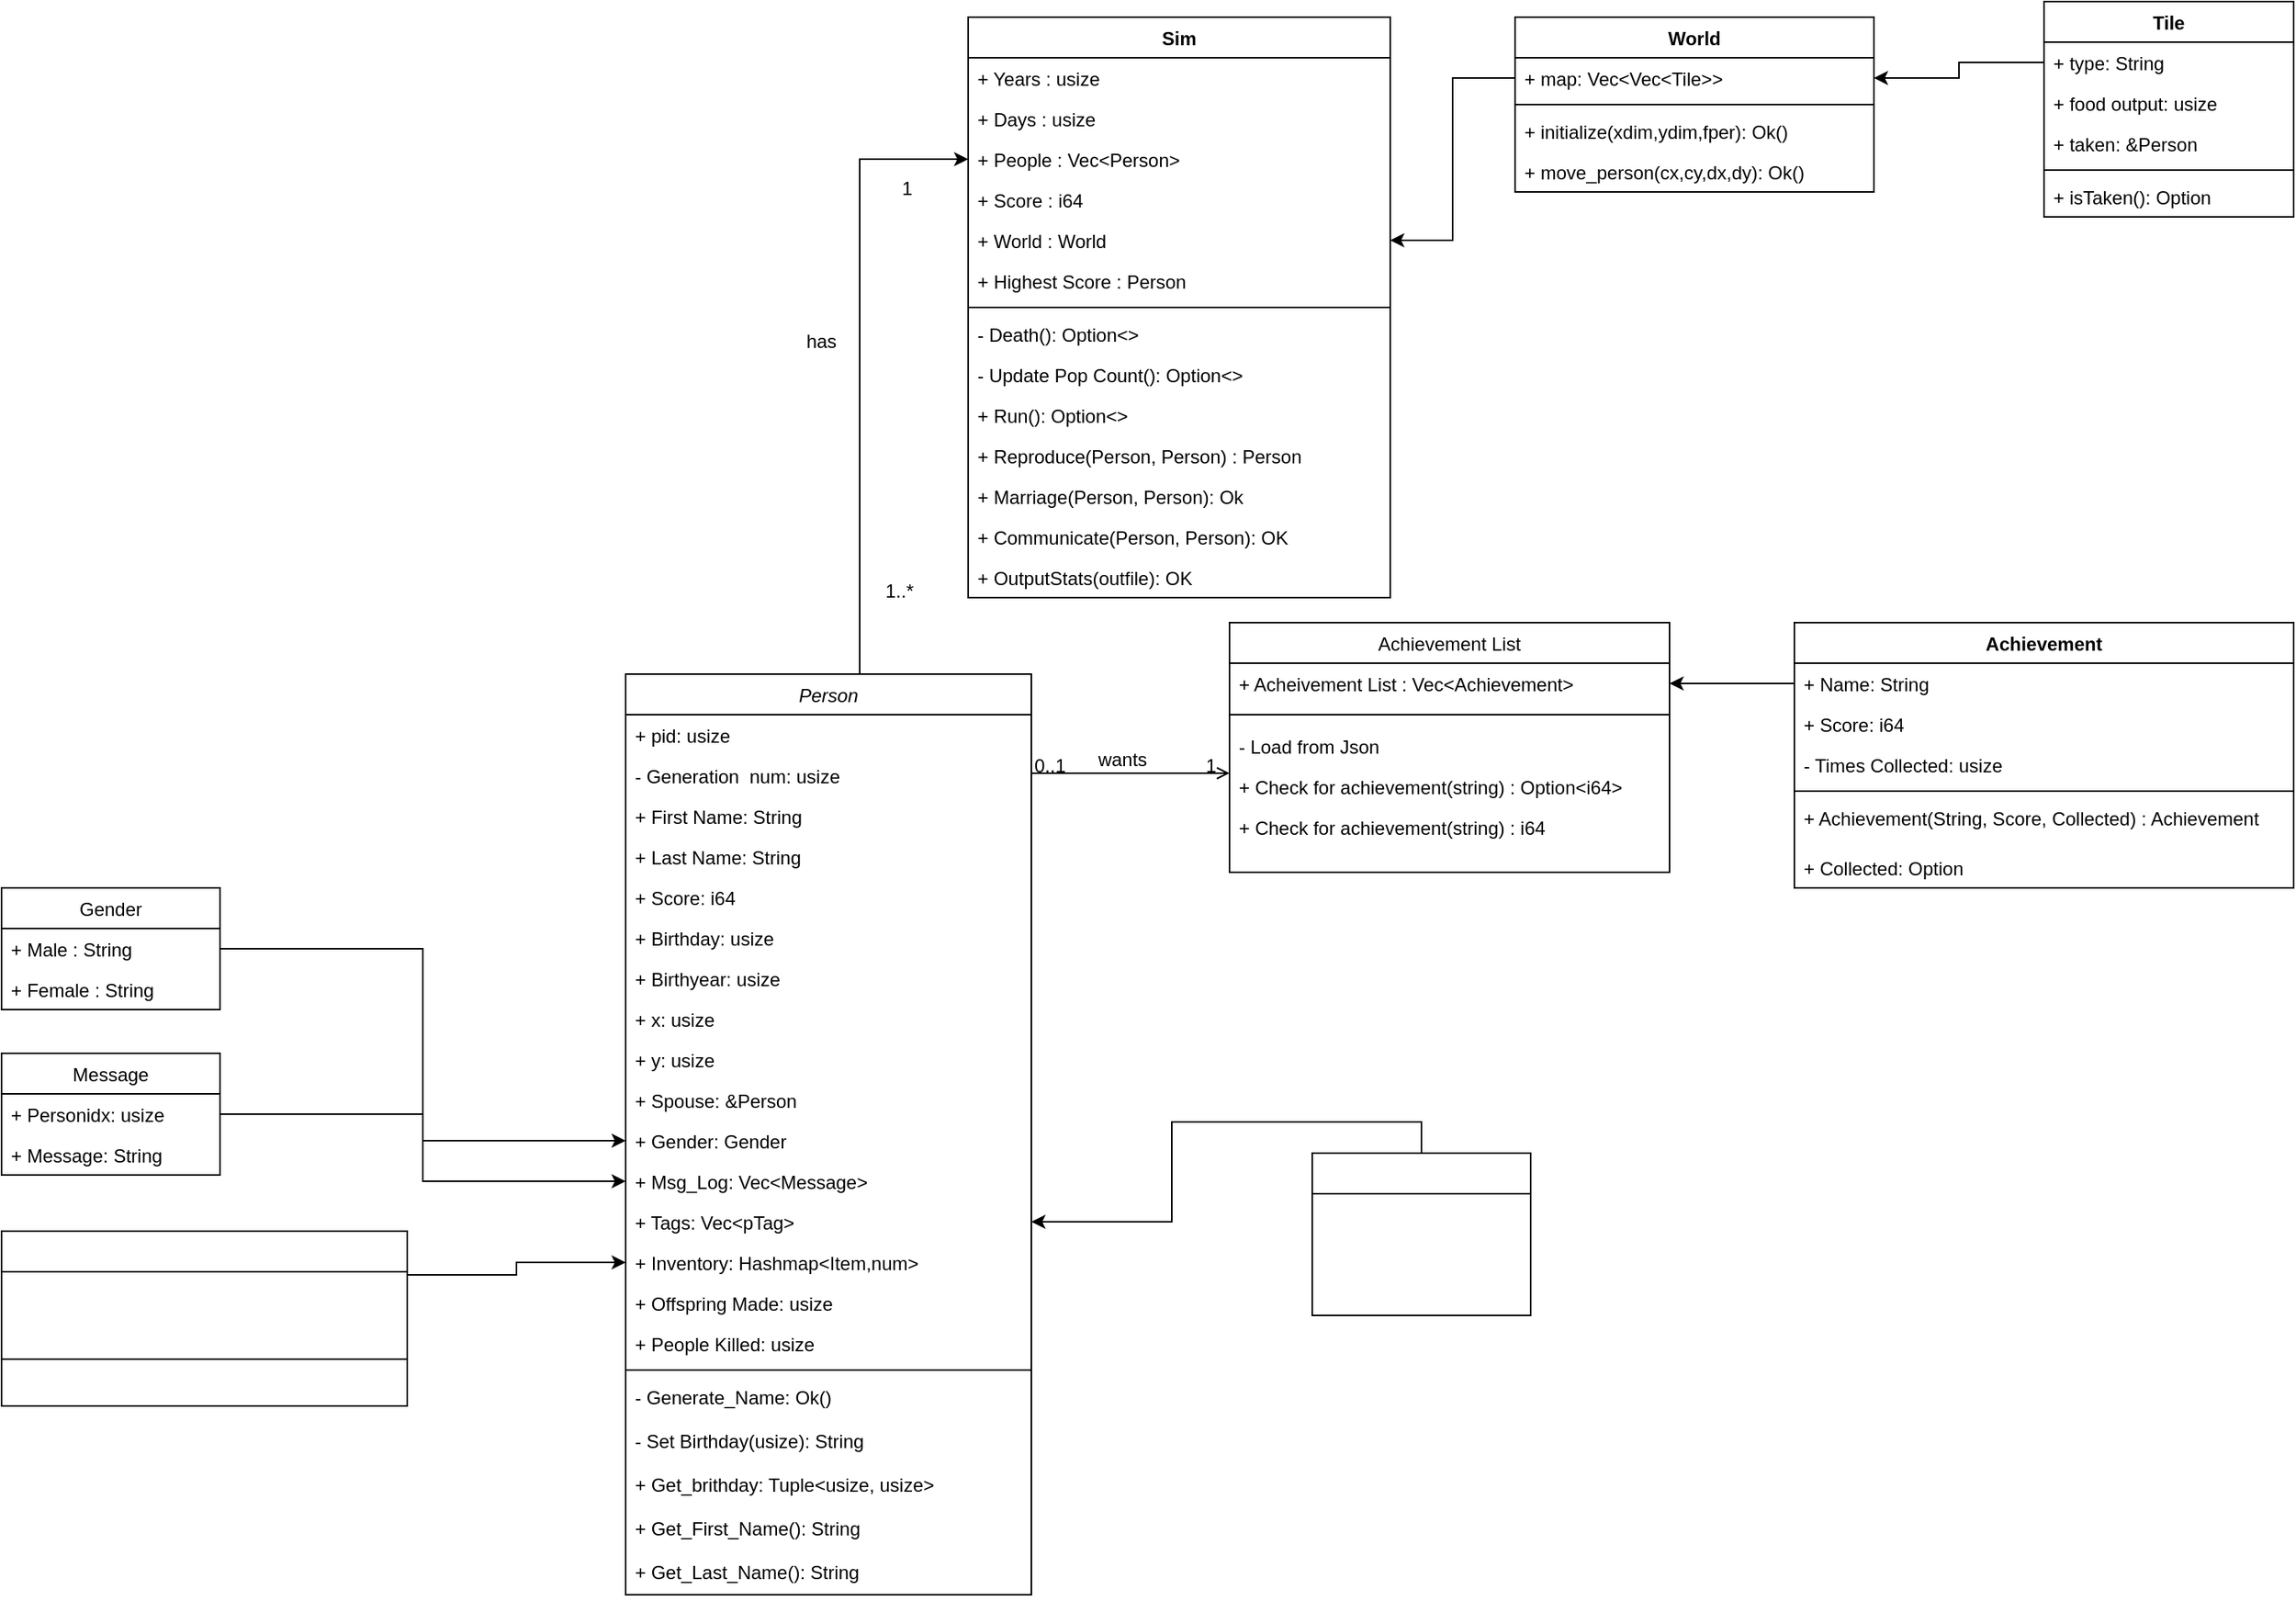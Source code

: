 <mxfile version="16.5.1" type="device" pages="6"><diagram id="C5RBs43oDa-KdzZeNtuy" name="Classes"><mxGraphModel dx="2249" dy="2026" grid="1" gridSize="10" guides="1" tooltips="1" connect="1" arrows="1" fold="1" page="1" pageScale="1" pageWidth="827" pageHeight="1169" math="0" shadow="0"><root><mxCell id="WIyWlLk6GJQsqaUBKTNV-0"/><mxCell id="WIyWlLk6GJQsqaUBKTNV-1" parent="WIyWlLk6GJQsqaUBKTNV-0"/><mxCell id="4H0dBuu5tV5vZmvH8V2F-3" style="edgeStyle=orthogonalEdgeStyle;rounded=0;orthogonalLoop=1;jettySize=auto;html=1;exitX=0.5;exitY=0;exitDx=0;exitDy=0;entryX=0;entryY=0.5;entryDx=0;entryDy=0;" parent="WIyWlLk6GJQsqaUBKTNV-1" source="zkfFHV4jXpPFQw0GAbJ--0" target="B9x6qg29VrSmZcoj97vU-24" edge="1"><mxGeometry relative="1" as="geometry"><Array as="points"><mxPoint x="330" y="-177"/></Array></mxGeometry></mxCell><mxCell id="zkfFHV4jXpPFQw0GAbJ--0" value="Person" style="swimlane;fontStyle=2;align=center;verticalAlign=top;childLayout=stackLayout;horizontal=1;startSize=26;horizontalStack=0;resizeParent=1;resizeLast=0;collapsible=1;marginBottom=0;rounded=0;shadow=0;strokeWidth=1;" parent="WIyWlLk6GJQsqaUBKTNV-1" vertex="1"><mxGeometry x="180" y="153" width="260" height="590" as="geometry"><mxRectangle x="230" y="140" width="160" height="26" as="alternateBounds"/></mxGeometry></mxCell><mxCell id="lO1jTTlKHXToJG3iWUfu-11" value="+ pid: usize" style="text;align=left;verticalAlign=top;spacingLeft=4;spacingRight=4;overflow=hidden;rotatable=0;points=[[0,0.5],[1,0.5]];portConstraint=eastwest;rounded=0;shadow=0;html=0;" parent="zkfFHV4jXpPFQw0GAbJ--0" vertex="1"><mxGeometry y="26" width="260" height="26" as="geometry"/></mxCell><mxCell id="B9x6qg29VrSmZcoj97vU-11" value="- Generation  num: usize" style="text;align=left;verticalAlign=top;spacingLeft=4;spacingRight=4;overflow=hidden;rotatable=0;points=[[0,0.5],[1,0.5]];portConstraint=eastwest;rounded=0;shadow=0;html=0;" parent="zkfFHV4jXpPFQw0GAbJ--0" vertex="1"><mxGeometry y="52" width="260" height="26" as="geometry"/></mxCell><mxCell id="zkfFHV4jXpPFQw0GAbJ--1" value="+ First Name: String" style="text;align=left;verticalAlign=top;spacingLeft=4;spacingRight=4;overflow=hidden;rotatable=0;points=[[0,0.5],[1,0.5]];portConstraint=eastwest;" parent="zkfFHV4jXpPFQw0GAbJ--0" vertex="1"><mxGeometry y="78" width="260" height="26" as="geometry"/></mxCell><mxCell id="zkfFHV4jXpPFQw0GAbJ--2" value="+ Last Name: String" style="text;align=left;verticalAlign=top;spacingLeft=4;spacingRight=4;overflow=hidden;rotatable=0;points=[[0,0.5],[1,0.5]];portConstraint=eastwest;rounded=0;shadow=0;html=0;" parent="zkfFHV4jXpPFQw0GAbJ--0" vertex="1"><mxGeometry y="104" width="260" height="26" as="geometry"/></mxCell><mxCell id="zkfFHV4jXpPFQw0GAbJ--3" value="+ Score: i64" style="text;align=left;verticalAlign=top;spacingLeft=4;spacingRight=4;overflow=hidden;rotatable=0;points=[[0,0.5],[1,0.5]];portConstraint=eastwest;rounded=0;shadow=0;html=0;" parent="zkfFHV4jXpPFQw0GAbJ--0" vertex="1"><mxGeometry y="130" width="260" height="26" as="geometry"/></mxCell><mxCell id="B9x6qg29VrSmZcoj97vU-26" value="+ Birthday: usize" style="text;align=left;verticalAlign=top;spacingLeft=4;spacingRight=4;overflow=hidden;rotatable=0;points=[[0,0.5],[1,0.5]];portConstraint=eastwest;rounded=0;shadow=0;html=0;" parent="zkfFHV4jXpPFQw0GAbJ--0" vertex="1"><mxGeometry y="156" width="260" height="26" as="geometry"/></mxCell><mxCell id="B9x6qg29VrSmZcoj97vU-27" value="+ Birthyear: usize" style="text;align=left;verticalAlign=top;spacingLeft=4;spacingRight=4;overflow=hidden;rotatable=0;points=[[0,0.5],[1,0.5]];portConstraint=eastwest;rounded=0;shadow=0;html=0;" parent="zkfFHV4jXpPFQw0GAbJ--0" vertex="1"><mxGeometry y="182" width="260" height="26" as="geometry"/></mxCell><mxCell id="4H0dBuu5tV5vZmvH8V2F-8" value="+ x: usize" style="text;align=left;verticalAlign=top;spacingLeft=4;spacingRight=4;overflow=hidden;rotatable=0;points=[[0,0.5],[1,0.5]];portConstraint=eastwest;" parent="zkfFHV4jXpPFQw0GAbJ--0" vertex="1"><mxGeometry y="208" width="260" height="26" as="geometry"/></mxCell><mxCell id="4H0dBuu5tV5vZmvH8V2F-9" value="+ y: usize" style="text;align=left;verticalAlign=top;spacingLeft=4;spacingRight=4;overflow=hidden;rotatable=0;points=[[0,0.5],[1,0.5]];portConstraint=eastwest;" parent="zkfFHV4jXpPFQw0GAbJ--0" vertex="1"><mxGeometry y="234" width="260" height="26" as="geometry"/></mxCell><mxCell id="B9x6qg29VrSmZcoj97vU-33" value="+ Spouse: &amp;Person" style="text;align=left;verticalAlign=top;spacingLeft=4;spacingRight=4;overflow=hidden;rotatable=0;points=[[0,0.5],[1,0.5]];portConstraint=eastwest;rounded=0;shadow=0;html=0;" parent="zkfFHV4jXpPFQw0GAbJ--0" vertex="1"><mxGeometry y="260" width="260" height="26" as="geometry"/></mxCell><mxCell id="B9x6qg29VrSmZcoj97vU-42" value="+ Gender: Gender" style="text;strokeColor=none;fillColor=none;align=left;verticalAlign=top;spacingLeft=4;spacingRight=4;overflow=hidden;rotatable=0;points=[[0,0.5],[1,0.5]];portConstraint=eastwest;" parent="zkfFHV4jXpPFQw0GAbJ--0" vertex="1"><mxGeometry y="286" width="260" height="26" as="geometry"/></mxCell><mxCell id="imCDhhFIm7qoO2-DQUmg-0" value="+ Msg_Log: Vec&lt;Message&gt;" style="text;strokeColor=none;fillColor=none;align=left;verticalAlign=top;spacingLeft=4;spacingRight=4;overflow=hidden;rotatable=0;points=[[0,0.5],[1,0.5]];portConstraint=eastwest;" parent="zkfFHV4jXpPFQw0GAbJ--0" vertex="1"><mxGeometry y="312" width="260" height="26" as="geometry"/></mxCell><mxCell id="eu68-THiSZPoN81XYjgA-4" value="+ Tags: Vec&lt;pTag&gt;" style="text;strokeColor=none;fillColor=none;align=left;verticalAlign=top;spacingLeft=4;spacingRight=4;overflow=hidden;rotatable=0;points=[[0,0.5],[1,0.5]];portConstraint=eastwest;" parent="zkfFHV4jXpPFQw0GAbJ--0" vertex="1"><mxGeometry y="338" width="260" height="26" as="geometry"/></mxCell><mxCell id="lO1jTTlKHXToJG3iWUfu-8" value="+ Inventory: Hashmap&lt;Item,num&gt;" style="text;strokeColor=none;fillColor=none;align=left;verticalAlign=top;spacingLeft=4;spacingRight=4;overflow=hidden;rotatable=0;points=[[0,0.5],[1,0.5]];portConstraint=eastwest;" parent="zkfFHV4jXpPFQw0GAbJ--0" vertex="1"><mxGeometry y="364" width="260" height="26" as="geometry"/></mxCell><mxCell id="w4_vxK_BvMbKeM4zjPSG-0" value="+ Offspring Made: usize" style="text;strokeColor=none;fillColor=none;align=left;verticalAlign=top;spacingLeft=4;spacingRight=4;overflow=hidden;rotatable=0;points=[[0,0.5],[1,0.5]];portConstraint=eastwest;" parent="zkfFHV4jXpPFQw0GAbJ--0" vertex="1"><mxGeometry y="390" width="260" height="26" as="geometry"/></mxCell><mxCell id="w4_vxK_BvMbKeM4zjPSG-1" value="+ People Killed: usize" style="text;strokeColor=none;fillColor=none;align=left;verticalAlign=top;spacingLeft=4;spacingRight=4;overflow=hidden;rotatable=0;points=[[0,0.5],[1,0.5]];portConstraint=eastwest;" parent="zkfFHV4jXpPFQw0GAbJ--0" vertex="1"><mxGeometry y="416" width="260" height="26" as="geometry"/></mxCell><mxCell id="zkfFHV4jXpPFQw0GAbJ--4" value="" style="line;html=1;strokeWidth=1;align=left;verticalAlign=middle;spacingTop=-1;spacingLeft=3;spacingRight=3;rotatable=0;labelPosition=right;points=[];portConstraint=eastwest;" parent="zkfFHV4jXpPFQw0GAbJ--0" vertex="1"><mxGeometry y="442" width="260" height="8" as="geometry"/></mxCell><mxCell id="NzAm6m7w5a66NoYpk-Mf-2" value="- Generate_Name: Ok()" style="text;align=left;verticalAlign=top;spacingLeft=4;spacingRight=4;overflow=hidden;rotatable=0;points=[[0,0.5],[1,0.5]];portConstraint=eastwest;" parent="zkfFHV4jXpPFQw0GAbJ--0" vertex="1"><mxGeometry y="450" width="260" height="28" as="geometry"/></mxCell><mxCell id="NzAm6m7w5a66NoYpk-Mf-3" value="- Set Birthday(usize): String" style="text;align=left;verticalAlign=top;spacingLeft=4;spacingRight=4;overflow=hidden;rotatable=0;points=[[0,0.5],[1,0.5]];portConstraint=eastwest;" parent="zkfFHV4jXpPFQw0GAbJ--0" vertex="1"><mxGeometry y="478" width="260" height="28" as="geometry"/></mxCell><mxCell id="NzAm6m7w5a66NoYpk-Mf-4" value="+ Get_brithday: Tuple&lt;usize, usize&gt;" style="text;align=left;verticalAlign=top;spacingLeft=4;spacingRight=4;overflow=hidden;rotatable=0;points=[[0,0.5],[1,0.5]];portConstraint=eastwest;" parent="zkfFHV4jXpPFQw0GAbJ--0" vertex="1"><mxGeometry y="506" width="260" height="28" as="geometry"/></mxCell><mxCell id="zkfFHV4jXpPFQw0GAbJ--5" value="+ Get_First_Name(): String" style="text;align=left;verticalAlign=top;spacingLeft=4;spacingRight=4;overflow=hidden;rotatable=0;points=[[0,0.5],[1,0.5]];portConstraint=eastwest;" parent="zkfFHV4jXpPFQw0GAbJ--0" vertex="1"><mxGeometry y="534" width="260" height="28" as="geometry"/></mxCell><mxCell id="B9x6qg29VrSmZcoj97vU-28" value="+ Get_Last_Name(): String" style="text;align=left;verticalAlign=top;spacingLeft=4;spacingRight=4;overflow=hidden;rotatable=0;points=[[0,0.5],[1,0.5]];portConstraint=eastwest;" parent="zkfFHV4jXpPFQw0GAbJ--0" vertex="1"><mxGeometry y="562" width="260" height="28" as="geometry"/></mxCell><mxCell id="zkfFHV4jXpPFQw0GAbJ--17" value="Achievement List" style="swimlane;fontStyle=0;align=center;verticalAlign=top;childLayout=stackLayout;horizontal=1;startSize=26;horizontalStack=0;resizeParent=1;resizeLast=0;collapsible=1;marginBottom=0;rounded=0;shadow=0;strokeWidth=1;" parent="WIyWlLk6GJQsqaUBKTNV-1" vertex="1"><mxGeometry x="567" y="120" width="282" height="160" as="geometry"><mxRectangle x="550" y="140" width="160" height="26" as="alternateBounds"/></mxGeometry></mxCell><mxCell id="zkfFHV4jXpPFQw0GAbJ--18" value="+ Acheivement List : Vec&lt;Achievement&gt;" style="text;align=left;verticalAlign=top;spacingLeft=4;spacingRight=4;overflow=hidden;rotatable=0;points=[[0,0.5],[1,0.5]];portConstraint=eastwest;" parent="zkfFHV4jXpPFQw0GAbJ--17" vertex="1"><mxGeometry y="26" width="282" height="26" as="geometry"/></mxCell><mxCell id="zkfFHV4jXpPFQw0GAbJ--23" value="" style="line;html=1;strokeWidth=1;align=left;verticalAlign=middle;spacingTop=-1;spacingLeft=3;spacingRight=3;rotatable=0;labelPosition=right;points=[];portConstraint=eastwest;" parent="zkfFHV4jXpPFQw0GAbJ--17" vertex="1"><mxGeometry y="52" width="282" height="14" as="geometry"/></mxCell><mxCell id="zkfFHV4jXpPFQw0GAbJ--24" value="- Load from Json" style="text;align=left;verticalAlign=top;spacingLeft=4;spacingRight=4;overflow=hidden;rotatable=0;points=[[0,0.5],[1,0.5]];portConstraint=eastwest;" parent="zkfFHV4jXpPFQw0GAbJ--17" vertex="1"><mxGeometry y="66" width="282" height="26" as="geometry"/></mxCell><mxCell id="zkfFHV4jXpPFQw0GAbJ--25" value="+ Check for achievement(string) : Option&lt;i64&gt;&#10;  " style="text;align=left;verticalAlign=top;spacingLeft=4;spacingRight=4;overflow=hidden;rotatable=0;points=[[0,0.5],[1,0.5]];portConstraint=eastwest;" parent="zkfFHV4jXpPFQw0GAbJ--17" vertex="1"><mxGeometry y="92" width="282" height="26" as="geometry"/></mxCell><mxCell id="B9x6qg29VrSmZcoj97vU-1" value="+ Check for achievement(string) : i64  " style="text;align=left;verticalAlign=top;spacingLeft=4;spacingRight=4;overflow=hidden;rotatable=0;points=[[0,0.5],[1,0.5]];portConstraint=eastwest;" parent="zkfFHV4jXpPFQw0GAbJ--17" vertex="1"><mxGeometry y="118" width="282" height="26" as="geometry"/></mxCell><mxCell id="zkfFHV4jXpPFQw0GAbJ--26" value="" style="endArrow=open;shadow=0;strokeWidth=1;rounded=0;endFill=1;edgeStyle=elbowEdgeStyle;elbow=vertical;" parent="WIyWlLk6GJQsqaUBKTNV-1" source="zkfFHV4jXpPFQw0GAbJ--0" target="zkfFHV4jXpPFQw0GAbJ--17" edge="1"><mxGeometry x="0.5" y="41" relative="1" as="geometry"><mxPoint x="380" y="192" as="sourcePoint"/><mxPoint x="540" y="192" as="targetPoint"/><mxPoint x="-40" y="32" as="offset"/></mxGeometry></mxCell><mxCell id="zkfFHV4jXpPFQw0GAbJ--27" value="0..1" style="resizable=0;align=left;verticalAlign=bottom;labelBackgroundColor=none;fontSize=12;" parent="zkfFHV4jXpPFQw0GAbJ--26" connectable="0" vertex="1"><mxGeometry x="-1" relative="1" as="geometry"><mxPoint y="4" as="offset"/></mxGeometry></mxCell><mxCell id="zkfFHV4jXpPFQw0GAbJ--28" value="1" style="resizable=0;align=right;verticalAlign=bottom;labelBackgroundColor=none;fontSize=12;" parent="zkfFHV4jXpPFQw0GAbJ--26" connectable="0" vertex="1"><mxGeometry x="1" relative="1" as="geometry"><mxPoint x="-7" y="4" as="offset"/></mxGeometry></mxCell><mxCell id="zkfFHV4jXpPFQw0GAbJ--29" value="wants&lt;br&gt;" style="text;html=1;resizable=0;points=[];;align=center;verticalAlign=middle;labelBackgroundColor=none;rounded=0;shadow=0;strokeWidth=1;fontSize=12;" parent="zkfFHV4jXpPFQw0GAbJ--26" vertex="1" connectable="0"><mxGeometry x="0.5" y="49" relative="1" as="geometry"><mxPoint x="-38" y="40" as="offset"/></mxGeometry></mxCell><mxCell id="B9x6qg29VrSmZcoj97vU-2" value="Achievement" style="swimlane;fontStyle=1;align=center;verticalAlign=top;childLayout=stackLayout;horizontal=1;startSize=26;horizontalStack=0;resizeParent=1;resizeParentMax=0;resizeLast=0;collapsible=1;marginBottom=0;" parent="WIyWlLk6GJQsqaUBKTNV-1" vertex="1"><mxGeometry x="929" y="120" width="320" height="170" as="geometry"><mxRectangle x="840" y="150" width="110" height="26" as="alternateBounds"/></mxGeometry></mxCell><mxCell id="B9x6qg29VrSmZcoj97vU-3" value="+ Name: String" style="text;strokeColor=none;fillColor=none;align=left;verticalAlign=top;spacingLeft=4;spacingRight=4;overflow=hidden;rotatable=0;points=[[0,0.5],[1,0.5]];portConstraint=eastwest;" parent="B9x6qg29VrSmZcoj97vU-2" vertex="1"><mxGeometry y="26" width="320" height="26" as="geometry"/></mxCell><mxCell id="B9x6qg29VrSmZcoj97vU-6" value="+ Score: i64" style="text;strokeColor=none;fillColor=none;align=left;verticalAlign=top;spacingLeft=4;spacingRight=4;overflow=hidden;rotatable=0;points=[[0,0.5],[1,0.5]];portConstraint=eastwest;" parent="B9x6qg29VrSmZcoj97vU-2" vertex="1"><mxGeometry y="52" width="320" height="26" as="geometry"/></mxCell><mxCell id="B9x6qg29VrSmZcoj97vU-7" value="- Times Collected: usize" style="text;strokeColor=none;fillColor=none;align=left;verticalAlign=top;spacingLeft=4;spacingRight=4;overflow=hidden;rotatable=0;points=[[0,0.5],[1,0.5]];portConstraint=eastwest;" parent="B9x6qg29VrSmZcoj97vU-2" vertex="1"><mxGeometry y="78" width="320" height="26" as="geometry"/></mxCell><mxCell id="B9x6qg29VrSmZcoj97vU-4" value="" style="line;strokeWidth=1;fillColor=none;align=left;verticalAlign=middle;spacingTop=-1;spacingLeft=3;spacingRight=3;rotatable=0;labelPosition=right;points=[];portConstraint=eastwest;" parent="B9x6qg29VrSmZcoj97vU-2" vertex="1"><mxGeometry y="104" width="320" height="8" as="geometry"/></mxCell><mxCell id="B9x6qg29VrSmZcoj97vU-5" value="+ Achievement(String, Score, Collected) : Achievement" style="text;strokeColor=none;fillColor=none;align=left;verticalAlign=top;spacingLeft=4;spacingRight=4;overflow=hidden;rotatable=0;points=[[0,0.5],[1,0.5]];portConstraint=eastwest;" parent="B9x6qg29VrSmZcoj97vU-2" vertex="1"><mxGeometry y="112" width="320" height="32" as="geometry"/></mxCell><mxCell id="B9x6qg29VrSmZcoj97vU-10" value="+ Collected: Option" style="text;strokeColor=none;fillColor=none;align=left;verticalAlign=top;spacingLeft=4;spacingRight=4;overflow=hidden;rotatable=0;points=[[0,0.5],[1,0.5]];portConstraint=eastwest;" parent="B9x6qg29VrSmZcoj97vU-2" vertex="1"><mxGeometry y="144" width="320" height="26" as="geometry"/></mxCell><mxCell id="B9x6qg29VrSmZcoj97vU-12" value="Sim" style="swimlane;fontStyle=1;align=center;verticalAlign=top;childLayout=stackLayout;horizontal=1;startSize=26;horizontalStack=0;resizeParent=1;resizeParentMax=0;resizeLast=0;collapsible=1;marginBottom=0;" parent="WIyWlLk6GJQsqaUBKTNV-1" vertex="1"><mxGeometry x="399.5" y="-268" width="270.5" height="372" as="geometry"/></mxCell><mxCell id="B9x6qg29VrSmZcoj97vU-13" value="+ Years : usize" style="text;strokeColor=none;fillColor=none;align=left;verticalAlign=top;spacingLeft=4;spacingRight=4;overflow=hidden;rotatable=0;points=[[0,0.5],[1,0.5]];portConstraint=eastwest;" parent="B9x6qg29VrSmZcoj97vU-12" vertex="1"><mxGeometry y="26" width="270.5" height="26" as="geometry"/></mxCell><mxCell id="B9x6qg29VrSmZcoj97vU-18" value="+ Days : usize&#10;&#10;" style="text;align=left;verticalAlign=top;spacingLeft=4;spacingRight=4;overflow=hidden;rotatable=0;points=[[0,0.5],[1,0.5]];portConstraint=eastwest;rounded=0;shadow=0;html=0;" parent="B9x6qg29VrSmZcoj97vU-12" vertex="1"><mxGeometry y="52" width="270.5" height="26" as="geometry"/></mxCell><mxCell id="B9x6qg29VrSmZcoj97vU-24" value="+ People : Vec&lt;Person&gt;&#10;" style="text;align=left;verticalAlign=top;spacingLeft=4;spacingRight=4;overflow=hidden;rotatable=0;points=[[0,0.5],[1,0.5]];portConstraint=eastwest;rounded=0;shadow=0;html=0;" parent="B9x6qg29VrSmZcoj97vU-12" vertex="1"><mxGeometry y="78" width="270.5" height="26" as="geometry"/></mxCell><mxCell id="B9x6qg29VrSmZcoj97vU-25" value="+ Score : i64" style="text;align=left;verticalAlign=top;spacingLeft=4;spacingRight=4;overflow=hidden;rotatable=0;points=[[0,0.5],[1,0.5]];portConstraint=eastwest;rounded=0;shadow=0;html=0;" parent="B9x6qg29VrSmZcoj97vU-12" vertex="1"><mxGeometry y="104" width="270.5" height="26" as="geometry"/></mxCell><mxCell id="hhVYq4g0NmVkpreXHSz7-0" value="+ World : World" style="text;align=left;verticalAlign=top;spacingLeft=4;spacingRight=4;overflow=hidden;rotatable=0;points=[[0,0.5],[1,0.5]];portConstraint=eastwest;rounded=0;shadow=0;html=0;" parent="B9x6qg29VrSmZcoj97vU-12" vertex="1"><mxGeometry y="130" width="270.5" height="26" as="geometry"/></mxCell><mxCell id="4H0dBuu5tV5vZmvH8V2F-5" value="+ Highest Score : Person" style="text;align=left;verticalAlign=top;spacingLeft=4;spacingRight=4;overflow=hidden;rotatable=0;points=[[0,0.5],[1,0.5]];portConstraint=eastwest;rounded=0;shadow=0;html=0;" parent="B9x6qg29VrSmZcoj97vU-12" vertex="1"><mxGeometry y="156" width="270.5" height="26" as="geometry"/></mxCell><mxCell id="B9x6qg29VrSmZcoj97vU-14" value="" style="line;strokeWidth=1;fillColor=none;align=left;verticalAlign=middle;spacingTop=-1;spacingLeft=3;spacingRight=3;rotatable=0;labelPosition=right;points=[];portConstraint=eastwest;" parent="B9x6qg29VrSmZcoj97vU-12" vertex="1"><mxGeometry y="182" width="270.5" height="8" as="geometry"/></mxCell><mxCell id="4H0dBuu5tV5vZmvH8V2F-6" value="- Death(): Option&lt;&gt;" style="text;strokeColor=none;fillColor=none;align=left;verticalAlign=top;spacingLeft=4;spacingRight=4;overflow=hidden;rotatable=0;points=[[0,0.5],[1,0.5]];portConstraint=eastwest;" parent="B9x6qg29VrSmZcoj97vU-12" vertex="1"><mxGeometry y="190" width="270.5" height="26" as="geometry"/></mxCell><mxCell id="4H0dBuu5tV5vZmvH8V2F-7" value="- Update Pop Count(): Option&lt;&gt;" style="text;strokeColor=none;fillColor=none;align=left;verticalAlign=top;spacingLeft=4;spacingRight=4;overflow=hidden;rotatable=0;points=[[0,0.5],[1,0.5]];portConstraint=eastwest;" parent="B9x6qg29VrSmZcoj97vU-12" vertex="1"><mxGeometry y="216" width="270.5" height="26" as="geometry"/></mxCell><mxCell id="B9x6qg29VrSmZcoj97vU-15" value="+ Run(): Option&lt;&gt;" style="text;strokeColor=none;fillColor=none;align=left;verticalAlign=top;spacingLeft=4;spacingRight=4;overflow=hidden;rotatable=0;points=[[0,0.5],[1,0.5]];portConstraint=eastwest;" parent="B9x6qg29VrSmZcoj97vU-12" vertex="1"><mxGeometry y="242" width="270.5" height="26" as="geometry"/></mxCell><mxCell id="B9x6qg29VrSmZcoj97vU-19" value="+ Reproduce(Person, Person) : Person" style="text;align=left;verticalAlign=top;spacingLeft=4;spacingRight=4;overflow=hidden;rotatable=0;points=[[0,0.5],[1,0.5]];portConstraint=eastwest;rounded=0;shadow=0;html=0;" parent="B9x6qg29VrSmZcoj97vU-12" vertex="1"><mxGeometry y="268" width="270.5" height="26" as="geometry"/></mxCell><mxCell id="B9x6qg29VrSmZcoj97vU-44" value="+ Marriage(Person, Person): Ok" style="text;strokeColor=none;fillColor=none;align=left;verticalAlign=top;spacingLeft=4;spacingRight=4;overflow=hidden;rotatable=0;points=[[0,0.5],[1,0.5]];portConstraint=eastwest;" parent="B9x6qg29VrSmZcoj97vU-12" vertex="1"><mxGeometry y="294" width="270.5" height="26" as="geometry"/></mxCell><mxCell id="B9x6qg29VrSmZcoj97vU-47" value="+ Communicate(Person, Person): OK" style="text;strokeColor=none;fillColor=none;align=left;verticalAlign=top;spacingLeft=4;spacingRight=4;overflow=hidden;rotatable=0;points=[[0,0.5],[1,0.5]];portConstraint=eastwest;" parent="B9x6qg29VrSmZcoj97vU-12" vertex="1"><mxGeometry y="320" width="270.5" height="26" as="geometry"/></mxCell><mxCell id="4H0dBuu5tV5vZmvH8V2F-4" value="+ OutputStats(outfile): OK" style="text;strokeColor=none;fillColor=none;align=left;verticalAlign=top;spacingLeft=4;spacingRight=4;overflow=hidden;rotatable=0;points=[[0,0.5],[1,0.5]];portConstraint=eastwest;" parent="B9x6qg29VrSmZcoj97vU-12" vertex="1"><mxGeometry y="346" width="270.5" height="26" as="geometry"/></mxCell><mxCell id="B9x6qg29VrSmZcoj97vU-22" value="1" style="text;html=1;align=center;verticalAlign=middle;resizable=0;points=[];autosize=1;strokeColor=none;fillColor=none;" parent="WIyWlLk6GJQsqaUBKTNV-1" vertex="1"><mxGeometry x="350" y="-168" width="20" height="20" as="geometry"/></mxCell><mxCell id="B9x6qg29VrSmZcoj97vU-23" value="1..*" style="text;html=1;align=center;verticalAlign=middle;resizable=0;points=[];autosize=1;strokeColor=none;fillColor=none;" parent="WIyWlLk6GJQsqaUBKTNV-1" vertex="1"><mxGeometry x="340" y="90" width="30" height="20" as="geometry"/></mxCell><mxCell id="B9x6qg29VrSmZcoj97vU-29" value="has" style="text;html=1;align=center;verticalAlign=middle;resizable=0;points=[];autosize=1;strokeColor=none;fillColor=none;" parent="WIyWlLk6GJQsqaUBKTNV-1" vertex="1"><mxGeometry x="290" y="-70" width="30" height="20" as="geometry"/></mxCell><mxCell id="B9x6qg29VrSmZcoj97vU-38" value="Gender" style="swimlane;fontStyle=0;childLayout=stackLayout;horizontal=1;startSize=26;fillColor=none;horizontalStack=0;resizeParent=1;resizeParentMax=0;resizeLast=0;collapsible=1;marginBottom=0;" parent="WIyWlLk6GJQsqaUBKTNV-1" vertex="1"><mxGeometry x="-220" y="290" width="140" height="78" as="geometry"/></mxCell><mxCell id="B9x6qg29VrSmZcoj97vU-39" value="+ Male : String" style="text;strokeColor=none;fillColor=none;align=left;verticalAlign=top;spacingLeft=4;spacingRight=4;overflow=hidden;rotatable=0;points=[[0,0.5],[1,0.5]];portConstraint=eastwest;" parent="B9x6qg29VrSmZcoj97vU-38" vertex="1"><mxGeometry y="26" width="140" height="26" as="geometry"/></mxCell><mxCell id="B9x6qg29VrSmZcoj97vU-40" value="+ Female : String" style="text;strokeColor=none;fillColor=none;align=left;verticalAlign=top;spacingLeft=4;spacingRight=4;overflow=hidden;rotatable=0;points=[[0,0.5],[1,0.5]];portConstraint=eastwest;" parent="B9x6qg29VrSmZcoj97vU-38" vertex="1"><mxGeometry y="52" width="140" height="26" as="geometry"/></mxCell><mxCell id="B9x6qg29VrSmZcoj97vU-43" style="edgeStyle=orthogonalEdgeStyle;rounded=0;orthogonalLoop=1;jettySize=auto;html=1;exitX=1;exitY=0.5;exitDx=0;exitDy=0;entryX=0;entryY=0.5;entryDx=0;entryDy=0;" parent="WIyWlLk6GJQsqaUBKTNV-1" source="B9x6qg29VrSmZcoj97vU-39" target="B9x6qg29VrSmZcoj97vU-42" edge="1"><mxGeometry relative="1" as="geometry"/></mxCell><mxCell id="NzAm6m7w5a66NoYpk-Mf-1" style="edgeStyle=orthogonalEdgeStyle;rounded=0;orthogonalLoop=1;jettySize=auto;html=1;exitX=1;exitY=0.5;exitDx=0;exitDy=0;entryX=0;entryY=0.5;entryDx=0;entryDy=0;" parent="WIyWlLk6GJQsqaUBKTNV-1" source="B9x6qg29VrSmZcoj97vU-49" target="imCDhhFIm7qoO2-DQUmg-0" edge="1"><mxGeometry relative="1" as="geometry"/></mxCell><mxCell id="B9x6qg29VrSmZcoj97vU-49" value="Message" style="swimlane;fontStyle=0;childLayout=stackLayout;horizontal=1;startSize=26;fillColor=none;horizontalStack=0;resizeParent=1;resizeParentMax=0;resizeLast=0;collapsible=1;marginBottom=0;" parent="WIyWlLk6GJQsqaUBKTNV-1" vertex="1"><mxGeometry x="-220" y="396" width="140" height="78" as="geometry"/></mxCell><mxCell id="B9x6qg29VrSmZcoj97vU-50" value="+ Personidx: usize" style="text;strokeColor=none;fillColor=none;align=left;verticalAlign=top;spacingLeft=4;spacingRight=4;overflow=hidden;rotatable=0;points=[[0,0.5],[1,0.5]];portConstraint=eastwest;" parent="B9x6qg29VrSmZcoj97vU-49" vertex="1"><mxGeometry y="26" width="140" height="26" as="geometry"/></mxCell><mxCell id="B9x6qg29VrSmZcoj97vU-51" value="+ Message: String" style="text;strokeColor=none;fillColor=none;align=left;verticalAlign=top;spacingLeft=4;spacingRight=4;overflow=hidden;rotatable=0;points=[[0,0.5],[1,0.5]];portConstraint=eastwest;" parent="B9x6qg29VrSmZcoj97vU-49" vertex="1"><mxGeometry y="52" width="140" height="26" as="geometry"/></mxCell><mxCell id="hhVYq4g0NmVkpreXHSz7-1" value="World" style="swimlane;fontStyle=1;align=center;verticalAlign=top;childLayout=stackLayout;horizontal=1;startSize=26;horizontalStack=0;resizeParent=1;resizeParentMax=0;resizeLast=0;collapsible=1;marginBottom=0;" parent="WIyWlLk6GJQsqaUBKTNV-1" vertex="1"><mxGeometry x="750" y="-268" width="230" height="112" as="geometry"/></mxCell><mxCell id="hhVYq4g0NmVkpreXHSz7-2" value="+ map: Vec&lt;Vec&lt;Tile&gt;&gt;" style="text;strokeColor=none;fillColor=none;align=left;verticalAlign=top;spacingLeft=4;spacingRight=4;overflow=hidden;rotatable=0;points=[[0,0.5],[1,0.5]];portConstraint=eastwest;" parent="hhVYq4g0NmVkpreXHSz7-1" vertex="1"><mxGeometry y="26" width="230" height="26" as="geometry"/></mxCell><mxCell id="hhVYq4g0NmVkpreXHSz7-3" value="" style="line;strokeWidth=1;fillColor=none;align=left;verticalAlign=middle;spacingTop=-1;spacingLeft=3;spacingRight=3;rotatable=0;labelPosition=right;points=[];portConstraint=eastwest;" parent="hhVYq4g0NmVkpreXHSz7-1" vertex="1"><mxGeometry y="52" width="230" height="8" as="geometry"/></mxCell><mxCell id="hhVYq4g0NmVkpreXHSz7-4" value="+ initialize(xdim,ydim,fper): Ok()" style="text;strokeColor=none;fillColor=none;align=left;verticalAlign=top;spacingLeft=4;spacingRight=4;overflow=hidden;rotatable=0;points=[[0,0.5],[1,0.5]];portConstraint=eastwest;" parent="hhVYq4g0NmVkpreXHSz7-1" vertex="1"><mxGeometry y="60" width="230" height="26" as="geometry"/></mxCell><mxCell id="4H0dBuu5tV5vZmvH8V2F-1" value="+ move_person(cx,cy,dx,dy): Ok()" style="text;strokeColor=none;fillColor=none;align=left;verticalAlign=top;spacingLeft=4;spacingRight=4;overflow=hidden;rotatable=0;points=[[0,0.5],[1,0.5]];portConstraint=eastwest;" parent="hhVYq4g0NmVkpreXHSz7-1" vertex="1"><mxGeometry y="86" width="230" height="26" as="geometry"/></mxCell><mxCell id="hhVYq4g0NmVkpreXHSz7-5" value="Tile" style="swimlane;fontStyle=1;align=center;verticalAlign=top;childLayout=stackLayout;horizontal=1;startSize=26;horizontalStack=0;resizeParent=1;resizeParentMax=0;resizeLast=0;collapsible=1;marginBottom=0;" parent="WIyWlLk6GJQsqaUBKTNV-1" vertex="1"><mxGeometry x="1089" y="-278" width="160" height="138" as="geometry"/></mxCell><mxCell id="hhVYq4g0NmVkpreXHSz7-10" value="+ type: String" style="text;strokeColor=none;fillColor=none;align=left;verticalAlign=top;spacingLeft=4;spacingRight=4;overflow=hidden;rotatable=0;points=[[0,0.5],[1,0.5]];portConstraint=eastwest;" parent="hhVYq4g0NmVkpreXHSz7-5" vertex="1"><mxGeometry y="26" width="160" height="26" as="geometry"/></mxCell><mxCell id="hhVYq4g0NmVkpreXHSz7-11" value="+ food output: usize" style="text;strokeColor=none;fillColor=none;align=left;verticalAlign=top;spacingLeft=4;spacingRight=4;overflow=hidden;rotatable=0;points=[[0,0.5],[1,0.5]];portConstraint=eastwest;" parent="hhVYq4g0NmVkpreXHSz7-5" vertex="1"><mxGeometry y="52" width="160" height="26" as="geometry"/></mxCell><mxCell id="hhVYq4g0NmVkpreXHSz7-12" value="+ taken: &amp;Person" style="text;strokeColor=none;fillColor=none;align=left;verticalAlign=top;spacingLeft=4;spacingRight=4;overflow=hidden;rotatable=0;points=[[0,0.5],[1,0.5]];portConstraint=eastwest;" parent="hhVYq4g0NmVkpreXHSz7-5" vertex="1"><mxGeometry y="78" width="160" height="26" as="geometry"/></mxCell><mxCell id="hhVYq4g0NmVkpreXHSz7-7" value="" style="line;strokeWidth=1;fillColor=none;align=left;verticalAlign=middle;spacingTop=-1;spacingLeft=3;spacingRight=3;rotatable=0;labelPosition=right;points=[];portConstraint=eastwest;" parent="hhVYq4g0NmVkpreXHSz7-5" vertex="1"><mxGeometry y="104" width="160" height="8" as="geometry"/></mxCell><mxCell id="hhVYq4g0NmVkpreXHSz7-8" value="+ isTaken(): Option" style="text;strokeColor=none;fillColor=none;align=left;verticalAlign=top;spacingLeft=4;spacingRight=4;overflow=hidden;rotatable=0;points=[[0,0.5],[1,0.5]];portConstraint=eastwest;" parent="hhVYq4g0NmVkpreXHSz7-5" vertex="1"><mxGeometry y="112" width="160" height="26" as="geometry"/></mxCell><mxCell id="4H0dBuu5tV5vZmvH8V2F-0" style="edgeStyle=orthogonalEdgeStyle;rounded=0;orthogonalLoop=1;jettySize=auto;html=1;exitX=0;exitY=0.5;exitDx=0;exitDy=0;entryX=1;entryY=0.5;entryDx=0;entryDy=0;" parent="WIyWlLk6GJQsqaUBKTNV-1" source="hhVYq4g0NmVkpreXHSz7-2" target="hhVYq4g0NmVkpreXHSz7-0" edge="1"><mxGeometry relative="1" as="geometry"/></mxCell><mxCell id="4H0dBuu5tV5vZmvH8V2F-2" style="edgeStyle=orthogonalEdgeStyle;rounded=0;orthogonalLoop=1;jettySize=auto;html=1;exitX=0;exitY=0.5;exitDx=0;exitDy=0;entryX=1;entryY=0.5;entryDx=0;entryDy=0;" parent="WIyWlLk6GJQsqaUBKTNV-1" source="hhVYq4g0NmVkpreXHSz7-10" target="hhVYq4g0NmVkpreXHSz7-2" edge="1"><mxGeometry relative="1" as="geometry"/></mxCell><mxCell id="B9x6qg29VrSmZcoj97vU-9" style="edgeStyle=orthogonalEdgeStyle;rounded=0;orthogonalLoop=1;jettySize=auto;html=1;exitX=0;exitY=0.5;exitDx=0;exitDy=0;entryX=1;entryY=0.5;entryDx=0;entryDy=0;" parent="WIyWlLk6GJQsqaUBKTNV-1" source="B9x6qg29VrSmZcoj97vU-3" target="zkfFHV4jXpPFQw0GAbJ--18" edge="1"><mxGeometry relative="1" as="geometry"/></mxCell><mxCell id="StLFZChWHPCaP2syb8Xn-0" style="edgeStyle=orthogonalEdgeStyle;rounded=0;orthogonalLoop=1;jettySize=auto;html=1;exitX=0.5;exitY=0;exitDx=0;exitDy=0;entryX=1;entryY=0.5;entryDx=0;entryDy=0;fontColor=#FFFFFF;" parent="WIyWlLk6GJQsqaUBKTNV-1" source="eu68-THiSZPoN81XYjgA-5" target="eu68-THiSZPoN81XYjgA-4" edge="1"><mxGeometry relative="1" as="geometry"/></mxCell><mxCell id="eu68-THiSZPoN81XYjgA-5" value="pTag" style="swimlane;fontStyle=0;childLayout=stackLayout;horizontal=1;startSize=26;fillColor=none;horizontalStack=0;resizeParent=1;resizeParentMax=0;resizeLast=0;collapsible=1;marginBottom=0;fontColor=#FFFFFF;" parent="WIyWlLk6GJQsqaUBKTNV-1" vertex="1"><mxGeometry x="620" y="460" width="140" height="104" as="geometry"/></mxCell><mxCell id="eu68-THiSZPoN81XYjgA-6" value="+ field: type" style="text;strokeColor=none;fillColor=none;align=left;verticalAlign=top;spacingLeft=4;spacingRight=4;overflow=hidden;rotatable=0;points=[[0,0.5],[1,0.5]];portConstraint=eastwest;fontColor=#FFFFFF;" parent="eu68-THiSZPoN81XYjgA-5" vertex="1"><mxGeometry y="26" width="140" height="26" as="geometry"/></mxCell><mxCell id="eu68-THiSZPoN81XYjgA-7" value="+ field: type" style="text;strokeColor=none;fillColor=none;align=left;verticalAlign=top;spacingLeft=4;spacingRight=4;overflow=hidden;rotatable=0;points=[[0,0.5],[1,0.5]];portConstraint=eastwest;fontColor=#FFFFFF;" parent="eu68-THiSZPoN81XYjgA-5" vertex="1"><mxGeometry y="52" width="140" height="26" as="geometry"/></mxCell><mxCell id="eu68-THiSZPoN81XYjgA-8" value="+ field: type" style="text;strokeColor=none;fillColor=none;align=left;verticalAlign=top;spacingLeft=4;spacingRight=4;overflow=hidden;rotatable=0;points=[[0,0.5],[1,0.5]];portConstraint=eastwest;fontColor=#FFFFFF;" parent="eu68-THiSZPoN81XYjgA-5" vertex="1"><mxGeometry y="78" width="140" height="26" as="geometry"/></mxCell><mxCell id="lO1jTTlKHXToJG3iWUfu-9" style="edgeStyle=orthogonalEdgeStyle;rounded=0;orthogonalLoop=1;jettySize=auto;html=1;exitX=1;exitY=0.25;exitDx=0;exitDy=0;fontColor=#FFFFFF;" parent="WIyWlLk6GJQsqaUBKTNV-1" source="lO1jTTlKHXToJG3iWUfu-4" target="lO1jTTlKHXToJG3iWUfu-8" edge="1"><mxGeometry relative="1" as="geometry"/></mxCell><mxCell id="lO1jTTlKHXToJG3iWUfu-4" value="Item" style="swimlane;fontStyle=1;align=center;verticalAlign=top;childLayout=stackLayout;horizontal=1;startSize=26;horizontalStack=0;resizeParent=1;resizeParentMax=0;resizeLast=0;collapsible=1;marginBottom=0;fontColor=#FFFFFF;" parent="WIyWlLk6GJQsqaUBKTNV-1" vertex="1"><mxGeometry x="-220" y="510" width="260" height="112" as="geometry"/></mxCell><mxCell id="lO1jTTlKHXToJG3iWUfu-5" value="+ Name: String" style="text;strokeColor=none;fillColor=none;align=left;verticalAlign=top;spacingLeft=4;spacingRight=4;overflow=hidden;rotatable=0;points=[[0,0.5],[1,0.5]];portConstraint=eastwest;fontColor=#FFFFFF;" parent="lO1jTTlKHXToJG3iWUfu-4" vertex="1"><mxGeometry y="26" width="260" height="26" as="geometry"/></mxCell><mxCell id="lO1jTTlKHXToJG3iWUfu-10" value="+ Tags: Vec&lt;iTag&gt;" style="text;strokeColor=none;fillColor=none;align=left;verticalAlign=top;spacingLeft=4;spacingRight=4;overflow=hidden;rotatable=0;points=[[0,0.5],[1,0.5]];portConstraint=eastwest;fontColor=#FFFFFF;" parent="lO1jTTlKHXToJG3iWUfu-4" vertex="1"><mxGeometry y="52" width="260" height="26" as="geometry"/></mxCell><mxCell id="lO1jTTlKHXToJG3iWUfu-6" value="" style="line;strokeWidth=1;fillColor=none;align=left;verticalAlign=middle;spacingTop=-1;spacingLeft=3;spacingRight=3;rotatable=0;labelPosition=right;points=[];portConstraint=eastwest;fontColor=#FFFFFF;" parent="lO1jTTlKHXToJG3iWUfu-4" vertex="1"><mxGeometry y="78" width="260" height="8" as="geometry"/></mxCell><mxCell id="lO1jTTlKHXToJG3iWUfu-7" value="+ Check for tag(String): Option" style="text;strokeColor=none;fillColor=none;align=left;verticalAlign=top;spacingLeft=4;spacingRight=4;overflow=hidden;rotatable=0;points=[[0,0.5],[1,0.5]];portConstraint=eastwest;fontColor=#FFFFFF;" parent="lO1jTTlKHXToJG3iWUfu-4" vertex="1"><mxGeometry y="86" width="260" height="26" as="geometry"/></mxCell></root></mxGraphModel></diagram><diagram id="Y3Hss5OXGOfQJNNMsKcp" name="Flowchart"><mxGraphModel dx="1422" dy="857" grid="1" gridSize="10" guides="1" tooltips="1" connect="1" arrows="1" fold="1" page="1" pageScale="1" pageWidth="850" pageHeight="1100" math="0" shadow="0"><root><mxCell id="76ZIfZaH4XyBxugLupi8-0"/><mxCell id="76ZIfZaH4XyBxugLupi8-1" parent="76ZIfZaH4XyBxugLupi8-0"/><mxCell id="76ZIfZaH4XyBxugLupi8-2" value="Start" style="ellipse;whiteSpace=wrap;html=1;fillColor=#d5e8d4;strokeColor=#82b366;fontColor=#000000;" parent="76ZIfZaH4XyBxugLupi8-1" vertex="1"><mxGeometry x="160" y="30" width="120" height="80" as="geometry"/></mxCell><mxCell id="76ZIfZaH4XyBxugLupi8-3" value="End" style="ellipse;whiteSpace=wrap;html=1;fillColor=#f8cecc;strokeColor=#b85450;fontColor=#000000;" parent="76ZIfZaH4XyBxugLupi8-1" vertex="1"><mxGeometry x="160" y="850" width="120" height="80" as="geometry"/></mxCell><mxCell id="2ga7OXq990yJpwKZTy3T-4" style="edgeStyle=orthogonalEdgeStyle;rounded=0;orthogonalLoop=1;jettySize=auto;html=1;exitX=0.5;exitY=1;exitDx=0;exitDy=0;entryX=0.5;entryY=0;entryDx=0;entryDy=0;fontColor=#FFFFFF;" parent="76ZIfZaH4XyBxugLupi8-1" source="2ga7OXq990yJpwKZTy3T-0" target="2ga7OXq990yJpwKZTy3T-3" edge="1"><mxGeometry relative="1" as="geometry"/></mxCell><mxCell id="2ga7OXq990yJpwKZTy3T-0" value="&lt;font color=&quot;#ffffff&quot;&gt;Generate Sim&lt;/font&gt;" style="rounded=1;whiteSpace=wrap;html=1;fontColor=#000000;" parent="76ZIfZaH4XyBxugLupi8-1" vertex="1"><mxGeometry x="160" y="350" width="120" height="60" as="geometry"/></mxCell><mxCell id="CaTTLH90DpsvVooFgPbJ-1" style="edgeStyle=orthogonalEdgeStyle;rounded=0;orthogonalLoop=1;jettySize=auto;html=1;exitX=0.5;exitY=1;exitDx=0;exitDy=0;fontColor=#FFFFFF;" parent="76ZIfZaH4XyBxugLupi8-1" source="2ga7OXq990yJpwKZTy3T-1" target="CaTTLH90DpsvVooFgPbJ-0" edge="1"><mxGeometry relative="1" as="geometry"/></mxCell><mxCell id="2ga7OXq990yJpwKZTy3T-1" value="&lt;font color=&quot;#ffffff&quot;&gt;Process Command Line Arguements&lt;/font&gt;" style="shape=parallelogram;perimeter=parallelogramPerimeter;whiteSpace=wrap;html=1;fixedSize=1;fontColor=#000000;" parent="76ZIfZaH4XyBxugLupi8-1" vertex="1"><mxGeometry x="160" y="140" width="120" height="60" as="geometry"/></mxCell><mxCell id="-EHgUlbUqPQ2nPK6oCip-1" style="edgeStyle=orthogonalEdgeStyle;rounded=0;orthogonalLoop=1;jettySize=auto;html=1;exitX=0.5;exitY=1;exitDx=0;exitDy=0;entryX=0.5;entryY=0;entryDx=0;entryDy=0;fontColor=#FFFFFF;" parent="76ZIfZaH4XyBxugLupi8-1" source="2ga7OXq990yJpwKZTy3T-3" target="-EHgUlbUqPQ2nPK6oCip-0" edge="1"><mxGeometry relative="1" as="geometry"/></mxCell><mxCell id="2ga7OXq990yJpwKZTy3T-3" value="Generate World" style="rounded=1;whiteSpace=wrap;html=1;fontColor=#FFFFFF;" parent="76ZIfZaH4XyBxugLupi8-1" vertex="1"><mxGeometry x="160" y="450" width="120" height="60" as="geometry"/></mxCell><mxCell id="-EHgUlbUqPQ2nPK6oCip-5" style="edgeStyle=orthogonalEdgeStyle;rounded=0;orthogonalLoop=1;jettySize=auto;html=1;exitX=0.5;exitY=1;exitDx=0;exitDy=0;entryX=0.5;entryY=0;entryDx=0;entryDy=0;fontColor=#FFFFFF;" parent="76ZIfZaH4XyBxugLupi8-1" source="CaTTLH90DpsvVooFgPbJ-0" target="2ga7OXq990yJpwKZTy3T-0" edge="1"><mxGeometry relative="1" as="geometry"/></mxCell><mxCell id="CaTTLH90DpsvVooFgPbJ-0" value="Load Acheivement List" style="shape=parallelogram;perimeter=parallelogramPerimeter;whiteSpace=wrap;html=1;fixedSize=1;fontColor=#FFFFFF;" parent="76ZIfZaH4XyBxugLupi8-1" vertex="1"><mxGeometry x="160" y="250" width="120" height="60" as="geometry"/></mxCell><mxCell id="-EHgUlbUqPQ2nPK6oCip-3" style="edgeStyle=orthogonalEdgeStyle;rounded=0;orthogonalLoop=1;jettySize=auto;html=1;exitX=0.5;exitY=1;exitDx=0;exitDy=0;entryX=0.5;entryY=0;entryDx=0;entryDy=0;fontColor=#FFFFFF;" parent="76ZIfZaH4XyBxugLupi8-1" source="-EHgUlbUqPQ2nPK6oCip-0" target="-EHgUlbUqPQ2nPK6oCip-2" edge="1"><mxGeometry relative="1" as="geometry"/></mxCell><mxCell id="-EHgUlbUqPQ2nPK6oCip-0" value="Generate Population" style="rounded=1;whiteSpace=wrap;html=1;fontColor=#FFFFFF;" parent="76ZIfZaH4XyBxugLupi8-1" vertex="1"><mxGeometry x="160" y="550" width="120" height="60" as="geometry"/></mxCell><mxCell id="-EHgUlbUqPQ2nPK6oCip-9" style="edgeStyle=orthogonalEdgeStyle;rounded=0;orthogonalLoop=1;jettySize=auto;html=1;exitX=0.5;exitY=1;exitDx=0;exitDy=0;entryX=0.5;entryY=0;entryDx=0;entryDy=0;fontColor=#FFFFFF;" parent="76ZIfZaH4XyBxugLupi8-1" source="-EHgUlbUqPQ2nPK6oCip-2" target="-EHgUlbUqPQ2nPK6oCip-8" edge="1"><mxGeometry relative="1" as="geometry"/></mxCell><mxCell id="-EHgUlbUqPQ2nPK6oCip-2" value="Daily Loop" style="rounded=1;whiteSpace=wrap;html=1;fontColor=#FFFFFF;" parent="76ZIfZaH4XyBxugLupi8-1" vertex="1"><mxGeometry x="160" y="650" width="120" height="60" as="geometry"/></mxCell><mxCell id="-EHgUlbUqPQ2nPK6oCip-11" style="edgeStyle=orthogonalEdgeStyle;rounded=0;orthogonalLoop=1;jettySize=auto;html=1;exitX=0.5;exitY=1;exitDx=0;exitDy=0;entryX=0.5;entryY=0;entryDx=0;entryDy=0;fontColor=#FFFFFF;" parent="76ZIfZaH4XyBxugLupi8-1" source="-EHgUlbUqPQ2nPK6oCip-8" target="76ZIfZaH4XyBxugLupi8-3" edge="1"><mxGeometry relative="1" as="geometry"/></mxCell><mxCell id="-EHgUlbUqPQ2nPK6oCip-8" value="All dead or days reached" style="rhombus;whiteSpace=wrap;html=1;fontColor=#FFFFFF;" parent="76ZIfZaH4XyBxugLupi8-1" vertex="1"><mxGeometry x="180" y="740" width="80" height="80" as="geometry"/></mxCell></root></mxGraphModel></diagram><diagram id="KNK9sTWgvQ4ERClAPGY8" name="Person Mechanics"><mxGraphModel dx="1422" dy="857" grid="1" gridSize="10" guides="1" tooltips="1" connect="1" arrows="1" fold="1" page="1" pageScale="1" pageWidth="850" pageHeight="1100" math="0" shadow="0"><root><mxCell id="avnXiIoRBO_sAPjc8bKA-0"/><mxCell id="avnXiIoRBO_sAPjc8bKA-1" parent="avnXiIoRBO_sAPjc8bKA-0"/><mxCell id="avnXiIoRBO_sAPjc8bKA-2" style="edgeStyle=orthogonalEdgeStyle;rounded=0;orthogonalLoop=1;jettySize=auto;html=1;exitX=0.5;exitY=1;exitDx=0;exitDy=0;entryX=0.5;entryY=0;entryDx=0;entryDy=0;" parent="avnXiIoRBO_sAPjc8bKA-1" source="avnXiIoRBO_sAPjc8bKA-3" target="avnXiIoRBO_sAPjc8bKA-15" edge="1"><mxGeometry relative="1" as="geometry"/></mxCell><mxCell id="avnXiIoRBO_sAPjc8bKA-3" value="Initialize Random Judgement Value" style="rounded=1;whiteSpace=wrap;html=1;" parent="avnXiIoRBO_sAPjc8bKA-1" vertex="1"><mxGeometry x="70" y="160" width="120" height="60" as="geometry"/></mxCell><mxCell id="avnXiIoRBO_sAPjc8bKA-4" style="edgeStyle=orthogonalEdgeStyle;rounded=0;orthogonalLoop=1;jettySize=auto;html=1;exitX=0.5;exitY=1;exitDx=0;exitDy=0;entryX=0.5;entryY=0;entryDx=0;entryDy=0;" parent="avnXiIoRBO_sAPjc8bKA-1" source="avnXiIoRBO_sAPjc8bKA-5" target="avnXiIoRBO_sAPjc8bKA-3" edge="1"><mxGeometry relative="1" as="geometry"/></mxCell><mxCell id="avnXiIoRBO_sAPjc8bKA-5" value="Start" style="ellipse;whiteSpace=wrap;html=1;fillColor=#60a917;strokeColor=#2D7600;fontColor=#ffffff;" parent="avnXiIoRBO_sAPjc8bKA-1" vertex="1"><mxGeometry x="70" y="40" width="120" height="80" as="geometry"/></mxCell><mxCell id="avnXiIoRBO_sAPjc8bKA-6" style="edgeStyle=orthogonalEdgeStyle;rounded=0;orthogonalLoop=1;jettySize=auto;html=1;exitX=0.5;exitY=1;exitDx=0;exitDy=0;entryX=0.5;entryY=0;entryDx=0;entryDy=0;" parent="avnXiIoRBO_sAPjc8bKA-1" source="avnXiIoRBO_sAPjc8bKA-7" edge="1"><mxGeometry relative="1" as="geometry"><mxPoint x="130" y="470" as="targetPoint"/></mxGeometry></mxCell><mxCell id="avnXiIoRBO_sAPjc8bKA-7" value="Observe Surroundings for movable spaces" style="rounded=1;whiteSpace=wrap;html=1;" parent="avnXiIoRBO_sAPjc8bKA-1" vertex="1"><mxGeometry x="70" y="350" width="120" height="60" as="geometry"/></mxCell><mxCell id="avnXiIoRBO_sAPjc8bKA-14" style="edgeStyle=orthogonalEdgeStyle;rounded=0;orthogonalLoop=1;jettySize=auto;html=1;exitX=0.5;exitY=1;exitDx=0;exitDy=0;entryX=0.5;entryY=0;entryDx=0;entryDy=0;" parent="avnXiIoRBO_sAPjc8bKA-1" source="avnXiIoRBO_sAPjc8bKA-15" target="avnXiIoRBO_sAPjc8bKA-7" edge="1"><mxGeometry relative="1" as="geometry"/></mxCell><mxCell id="avnXiIoRBO_sAPjc8bKA-15" value="Start new day" style="rounded=1;whiteSpace=wrap;html=1;" parent="avnXiIoRBO_sAPjc8bKA-1" vertex="1"><mxGeometry x="70" y="250" width="120" height="60" as="geometry"/></mxCell><mxCell id="avnXiIoRBO_sAPjc8bKA-17" style="edgeStyle=orthogonalEdgeStyle;rounded=0;orthogonalLoop=1;jettySize=auto;html=1;exitX=0.5;exitY=0;exitDx=0;exitDy=0;entryX=0.5;entryY=1;entryDx=0;entryDy=0;" parent="avnXiIoRBO_sAPjc8bKA-1" target="avnXiIoRBO_sAPjc8bKA-23" edge="1"><mxGeometry relative="1" as="geometry"><mxPoint x="310" y="840" as="targetPoint"/><mxPoint x="310" y="880" as="sourcePoint"/></mxGeometry></mxCell><mxCell id="avnXiIoRBO_sAPjc8bKA-22" style="edgeStyle=orthogonalEdgeStyle;rounded=0;orthogonalLoop=1;jettySize=auto;html=1;exitX=0.5;exitY=0;exitDx=0;exitDy=0;" parent="avnXiIoRBO_sAPjc8bKA-1" source="avnXiIoRBO_sAPjc8bKA-23" edge="1"><mxGeometry relative="1" as="geometry"><mxPoint x="310" y="720" as="targetPoint"/></mxGeometry></mxCell><mxCell id="FmGrTbAzekaW4gblnx7g-2" style="edgeStyle=orthogonalEdgeStyle;rounded=0;orthogonalLoop=1;jettySize=auto;html=1;exitX=1;exitY=0.5;exitDx=0;exitDy=0;entryX=0;entryY=0.5;entryDx=0;entryDy=0;fontColor=#FFFFFF;" parent="avnXiIoRBO_sAPjc8bKA-1" source="avnXiIoRBO_sAPjc8bKA-23" target="FmGrTbAzekaW4gblnx7g-1" edge="1"><mxGeometry relative="1" as="geometry"/></mxCell><mxCell id="avnXiIoRBO_sAPjc8bKA-23" value="Has food" style="rhombus;whiteSpace=wrap;html=1;" parent="avnXiIoRBO_sAPjc8bKA-1" vertex="1"><mxGeometry x="270" y="750" width="80" height="80" as="geometry"/></mxCell><mxCell id="avnXiIoRBO_sAPjc8bKA-25" style="edgeStyle=orthogonalEdgeStyle;rounded=0;orthogonalLoop=1;jettySize=auto;html=1;exitX=0;exitY=0.5;exitDx=0;exitDy=0;entryX=1;entryY=0.5;entryDx=0;entryDy=0;" parent="avnXiIoRBO_sAPjc8bKA-1" source="avnXiIoRBO_sAPjc8bKA-26" target="avnXiIoRBO_sAPjc8bKA-15" edge="1"><mxGeometry relative="1" as="geometry"/></mxCell><mxCell id="avnXiIoRBO_sAPjc8bKA-26" value="Consume Food" style="rounded=1;whiteSpace=wrap;html=1;" parent="avnXiIoRBO_sAPjc8bKA-1" vertex="1"><mxGeometry x="250" y="660" width="120" height="60" as="geometry"/></mxCell><mxCell id="avnXiIoRBO_sAPjc8bKA-33" style="edgeStyle=orthogonalEdgeStyle;rounded=0;orthogonalLoop=1;jettySize=auto;html=1;exitX=1;exitY=0.5;exitDx=0;exitDy=0;" parent="avnXiIoRBO_sAPjc8bKA-1" source="avnXiIoRBO_sAPjc8bKA-34" edge="1"><mxGeometry relative="1" as="geometry"><mxPoint x="675" y="790" as="targetPoint"/></mxGeometry></mxCell><mxCell id="FmGrTbAzekaW4gblnx7g-5" style="edgeStyle=orthogonalEdgeStyle;rounded=0;orthogonalLoop=1;jettySize=auto;html=1;exitX=0.5;exitY=0;exitDx=0;exitDy=0;entryX=1;entryY=0.5;entryDx=0;entryDy=0;fontColor=#FFFFFF;" parent="avnXiIoRBO_sAPjc8bKA-1" source="avnXiIoRBO_sAPjc8bKA-34" target="avnXiIoRBO_sAPjc8bKA-15" edge="1"><mxGeometry relative="1" as="geometry"/></mxCell><mxCell id="avnXiIoRBO_sAPjc8bKA-34" value="If health &amp;lt;= 0" style="rhombus;whiteSpace=wrap;html=1;" parent="avnXiIoRBO_sAPjc8bKA-1" vertex="1"><mxGeometry x="530" y="750" width="80" height="80" as="geometry"/></mxCell><mxCell id="avnXiIoRBO_sAPjc8bKA-36" value="Death" style="rounded=1;whiteSpace=wrap;html=1;" parent="avnXiIoRBO_sAPjc8bKA-1" vertex="1"><mxGeometry x="675" y="760" width="120" height="60" as="geometry"/></mxCell><mxCell id="QeYlAozIqN3tfa5xWKg5-0" style="edgeStyle=orthogonalEdgeStyle;rounded=0;orthogonalLoop=1;jettySize=auto;html=1;exitX=0.5;exitY=1;exitDx=0;exitDy=0;entryX=0.5;entryY=0;entryDx=0;entryDy=0;fontColor=#FFFFFF;" parent="avnXiIoRBO_sAPjc8bKA-1" source="avnXiIoRBO_sAPjc8bKA-39" edge="1"><mxGeometry relative="1" as="geometry"><mxPoint x="130" y="550" as="targetPoint"/></mxGeometry></mxCell><mxCell id="avnXiIoRBO_sAPjc8bKA-39" value="Gather food" style="rounded=1;whiteSpace=wrap;html=1;" parent="avnXiIoRBO_sAPjc8bKA-1" vertex="1"><mxGeometry x="70" y="450" width="120" height="60" as="geometry"/></mxCell><mxCell id="QeYlAozIqN3tfa5xWKg5-4" style="edgeStyle=orthogonalEdgeStyle;rounded=0;orthogonalLoop=1;jettySize=auto;html=1;exitX=0.5;exitY=1;exitDx=0;exitDy=0;entryX=0.5;entryY=0;entryDx=0;entryDy=0;fontColor=#FFFFFF;" parent="avnXiIoRBO_sAPjc8bKA-1" source="QeYlAozIqN3tfa5xWKg5-2" target="QeYlAozIqN3tfa5xWKg5-3" edge="1"><mxGeometry relative="1" as="geometry"/></mxCell><mxCell id="QeYlAozIqN3tfa5xWKg5-2" value="Check for tile food amount" style="rounded=1;whiteSpace=wrap;html=1;fontColor=#FFFFFF;" parent="avnXiIoRBO_sAPjc8bKA-1" vertex="1"><mxGeometry x="70" y="550" width="120" height="60" as="geometry"/></mxCell><mxCell id="QeYlAozIqN3tfa5xWKg5-6" style="edgeStyle=orthogonalEdgeStyle;rounded=0;orthogonalLoop=1;jettySize=auto;html=1;exitX=0.5;exitY=1;exitDx=0;exitDy=0;entryX=0.5;entryY=0;entryDx=0;entryDy=0;fontColor=#FFFFFF;" parent="avnXiIoRBO_sAPjc8bKA-1" source="QeYlAozIqN3tfa5xWKg5-3" target="QeYlAozIqN3tfa5xWKg5-5" edge="1"><mxGeometry relative="1" as="geometry"/></mxCell><mxCell id="QeYlAozIqN3tfa5xWKg5-3" value="If food in tile &amp;lt; 3" style="rhombus;whiteSpace=wrap;html=1;fontColor=#FFFFFF;" parent="avnXiIoRBO_sAPjc8bKA-1" vertex="1"><mxGeometry x="90" y="650" width="80" height="80" as="geometry"/></mxCell><mxCell id="QeYlAozIqN3tfa5xWKg5-8" style="edgeStyle=orthogonalEdgeStyle;rounded=0;orthogonalLoop=1;jettySize=auto;html=1;exitX=0.5;exitY=1;exitDx=0;exitDy=0;entryX=0.5;entryY=0;entryDx=0;entryDy=0;fontColor=#FFFFFF;" parent="avnXiIoRBO_sAPjc8bKA-1" source="QeYlAozIqN3tfa5xWKg5-5" target="QeYlAozIqN3tfa5xWKg5-7" edge="1"><mxGeometry relative="1" as="geometry"/></mxCell><mxCell id="QeYlAozIqN3tfa5xWKg5-5" value="Check for moveable tiles" style="rounded=1;whiteSpace=wrap;html=1;fontColor=#FFFFFF;" parent="avnXiIoRBO_sAPjc8bKA-1" vertex="1"><mxGeometry x="70" y="780" width="120" height="60" as="geometry"/></mxCell><mxCell id="QeYlAozIqN3tfa5xWKg5-10" style="edgeStyle=orthogonalEdgeStyle;rounded=0;orthogonalLoop=1;jettySize=auto;html=1;exitX=1;exitY=0.5;exitDx=0;exitDy=0;entryX=0;entryY=0.5;entryDx=0;entryDy=0;fontColor=#FFFFFF;" parent="avnXiIoRBO_sAPjc8bKA-1" source="QeYlAozIqN3tfa5xWKg5-7" target="QeYlAozIqN3tfa5xWKg5-9" edge="1"><mxGeometry relative="1" as="geometry"/></mxCell><mxCell id="QeYlAozIqN3tfa5xWKg5-7" value="Find max food in tile for free tiles" style="rounded=1;whiteSpace=wrap;html=1;fontColor=#FFFFFF;" parent="avnXiIoRBO_sAPjc8bKA-1" vertex="1"><mxGeometry x="70" y="890" width="120" height="60" as="geometry"/></mxCell><mxCell id="QeYlAozIqN3tfa5xWKg5-9" value="Move" style="rounded=1;whiteSpace=wrap;html=1;fontColor=#FFFFFF;" parent="avnXiIoRBO_sAPjc8bKA-1" vertex="1"><mxGeometry x="240" y="890" width="120" height="60" as="geometry"/></mxCell><mxCell id="FmGrTbAzekaW4gblnx7g-0" value="Yes" style="text;html=1;align=center;verticalAlign=middle;resizable=0;points=[];autosize=1;strokeColor=none;fillColor=none;fontColor=#FFFFFF;" parent="avnXiIoRBO_sAPjc8bKA-1" vertex="1"><mxGeometry x="310" y="730" width="40" height="20" as="geometry"/></mxCell><mxCell id="FmGrTbAzekaW4gblnx7g-3" style="edgeStyle=orthogonalEdgeStyle;rounded=0;orthogonalLoop=1;jettySize=auto;html=1;exitX=1;exitY=0.5;exitDx=0;exitDy=0;entryX=0;entryY=0.5;entryDx=0;entryDy=0;fontColor=#FFFFFF;" parent="avnXiIoRBO_sAPjc8bKA-1" source="FmGrTbAzekaW4gblnx7g-1" target="avnXiIoRBO_sAPjc8bKA-34" edge="1"><mxGeometry relative="1" as="geometry"/></mxCell><mxCell id="FmGrTbAzekaW4gblnx7g-1" value="Do damage to person" style="rounded=1;whiteSpace=wrap;html=1;fontColor=#FFFFFF;" parent="avnXiIoRBO_sAPjc8bKA-1" vertex="1"><mxGeometry x="380" y="760" width="120" height="60" as="geometry"/></mxCell><mxCell id="FmGrTbAzekaW4gblnx7g-4" value="Yes" style="text;html=1;align=center;verticalAlign=middle;resizable=0;points=[];autosize=1;strokeColor=none;fillColor=none;fontColor=#FFFFFF;" parent="avnXiIoRBO_sAPjc8bKA-1" vertex="1"><mxGeometry x="610" y="770" width="40" height="20" as="geometry"/></mxCell><mxCell id="FmGrTbAzekaW4gblnx7g-6" value="No" style="text;html=1;align=center;verticalAlign=middle;resizable=0;points=[];autosize=1;strokeColor=none;fillColor=none;fontColor=#FFFFFF;" parent="avnXiIoRBO_sAPjc8bKA-1" vertex="1"><mxGeometry x="575" y="700" width="30" height="20" as="geometry"/></mxCell><mxCell id="_1GwAqYG6dL3UgMGz1Dm-0" value="Not Needed yet" style="text;html=1;align=center;verticalAlign=middle;resizable=0;points=[];autosize=1;strokeColor=none;fillColor=none;fontColor=#FFFFFF;" parent="avnXiIoRBO_sAPjc8bKA-1" vertex="1"><mxGeometry x="190" y="180" width="100" height="20" as="geometry"/></mxCell></root></mxGraphModel></diagram><diagram id="QY6HtmeLNzQB4z8J-98O" name="Vegetation Generation"><mxGraphModel dx="1422" dy="857" grid="1" gridSize="10" guides="1" tooltips="1" connect="1" arrows="1" fold="1" page="1" pageScale="1" pageWidth="850" pageHeight="1100" math="0" shadow="0"><root><mxCell id="-Lkwfw1_YEnlo-ukgC-T-0"/><mxCell id="-Lkwfw1_YEnlo-ukgC-T-1" parent="-Lkwfw1_YEnlo-ukgC-T-0"/><mxCell id="zxeO36uTbHAjyk2JaMgG-0" value="Start" style="ellipse;whiteSpace=wrap;html=1;fillColor=#60a917;fontColor=#ffffff;strokeColor=#2D7600;" vertex="1" parent="-Lkwfw1_YEnlo-ukgC-T-1"><mxGeometry x="220" y="90" width="120" height="80" as="geometry"/></mxCell></root></mxGraphModel></diagram><diagram id="NlRWAkTbyzzWHd9n1Ate" name="Crafting"><mxGraphModel dx="1422" dy="857" grid="1" gridSize="10" guides="1" tooltips="1" connect="1" arrows="1" fold="1" page="1" pageScale="1" pageWidth="850" pageHeight="1100" math="0" shadow="0"><root><mxCell id="wjvvyZc8XfnBEd0HVOZ7-0"/><mxCell id="wjvvyZc8XfnBEd0HVOZ7-1" parent="wjvvyZc8XfnBEd0HVOZ7-0"/></root></mxGraphModel></diagram><diagram id="Ivf_OWeylP_t9GWb-8_t" name="Building"><mxGraphModel dx="1422" dy="857" grid="1" gridSize="10" guides="1" tooltips="1" connect="1" arrows="1" fold="1" page="1" pageScale="1" pageWidth="850" pageHeight="1100" math="0" shadow="0"><root><mxCell id="UmOU1WSWihRFAdvT4xVe-0"/><mxCell id="UmOU1WSWihRFAdvT4xVe-1" parent="UmOU1WSWihRFAdvT4xVe-0"/></root></mxGraphModel></diagram></mxfile>